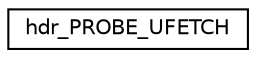 digraph "Graphical Class Hierarchy"
{
 // LATEX_PDF_SIZE
  edge [fontname="Helvetica",fontsize="10",labelfontname="Helvetica",labelfontsize="10"];
  node [fontname="Helvetica",fontsize="10",shape=record];
  rankdir="LR";
  Node0 [label="hdr_PROBE_UFETCH",height=0.2,width=0.4,color="black", fillcolor="white", style="filled",URL="$structhdr__PROBE__UFETCH.html",tooltip="Content header of PROBE packet."];
}
